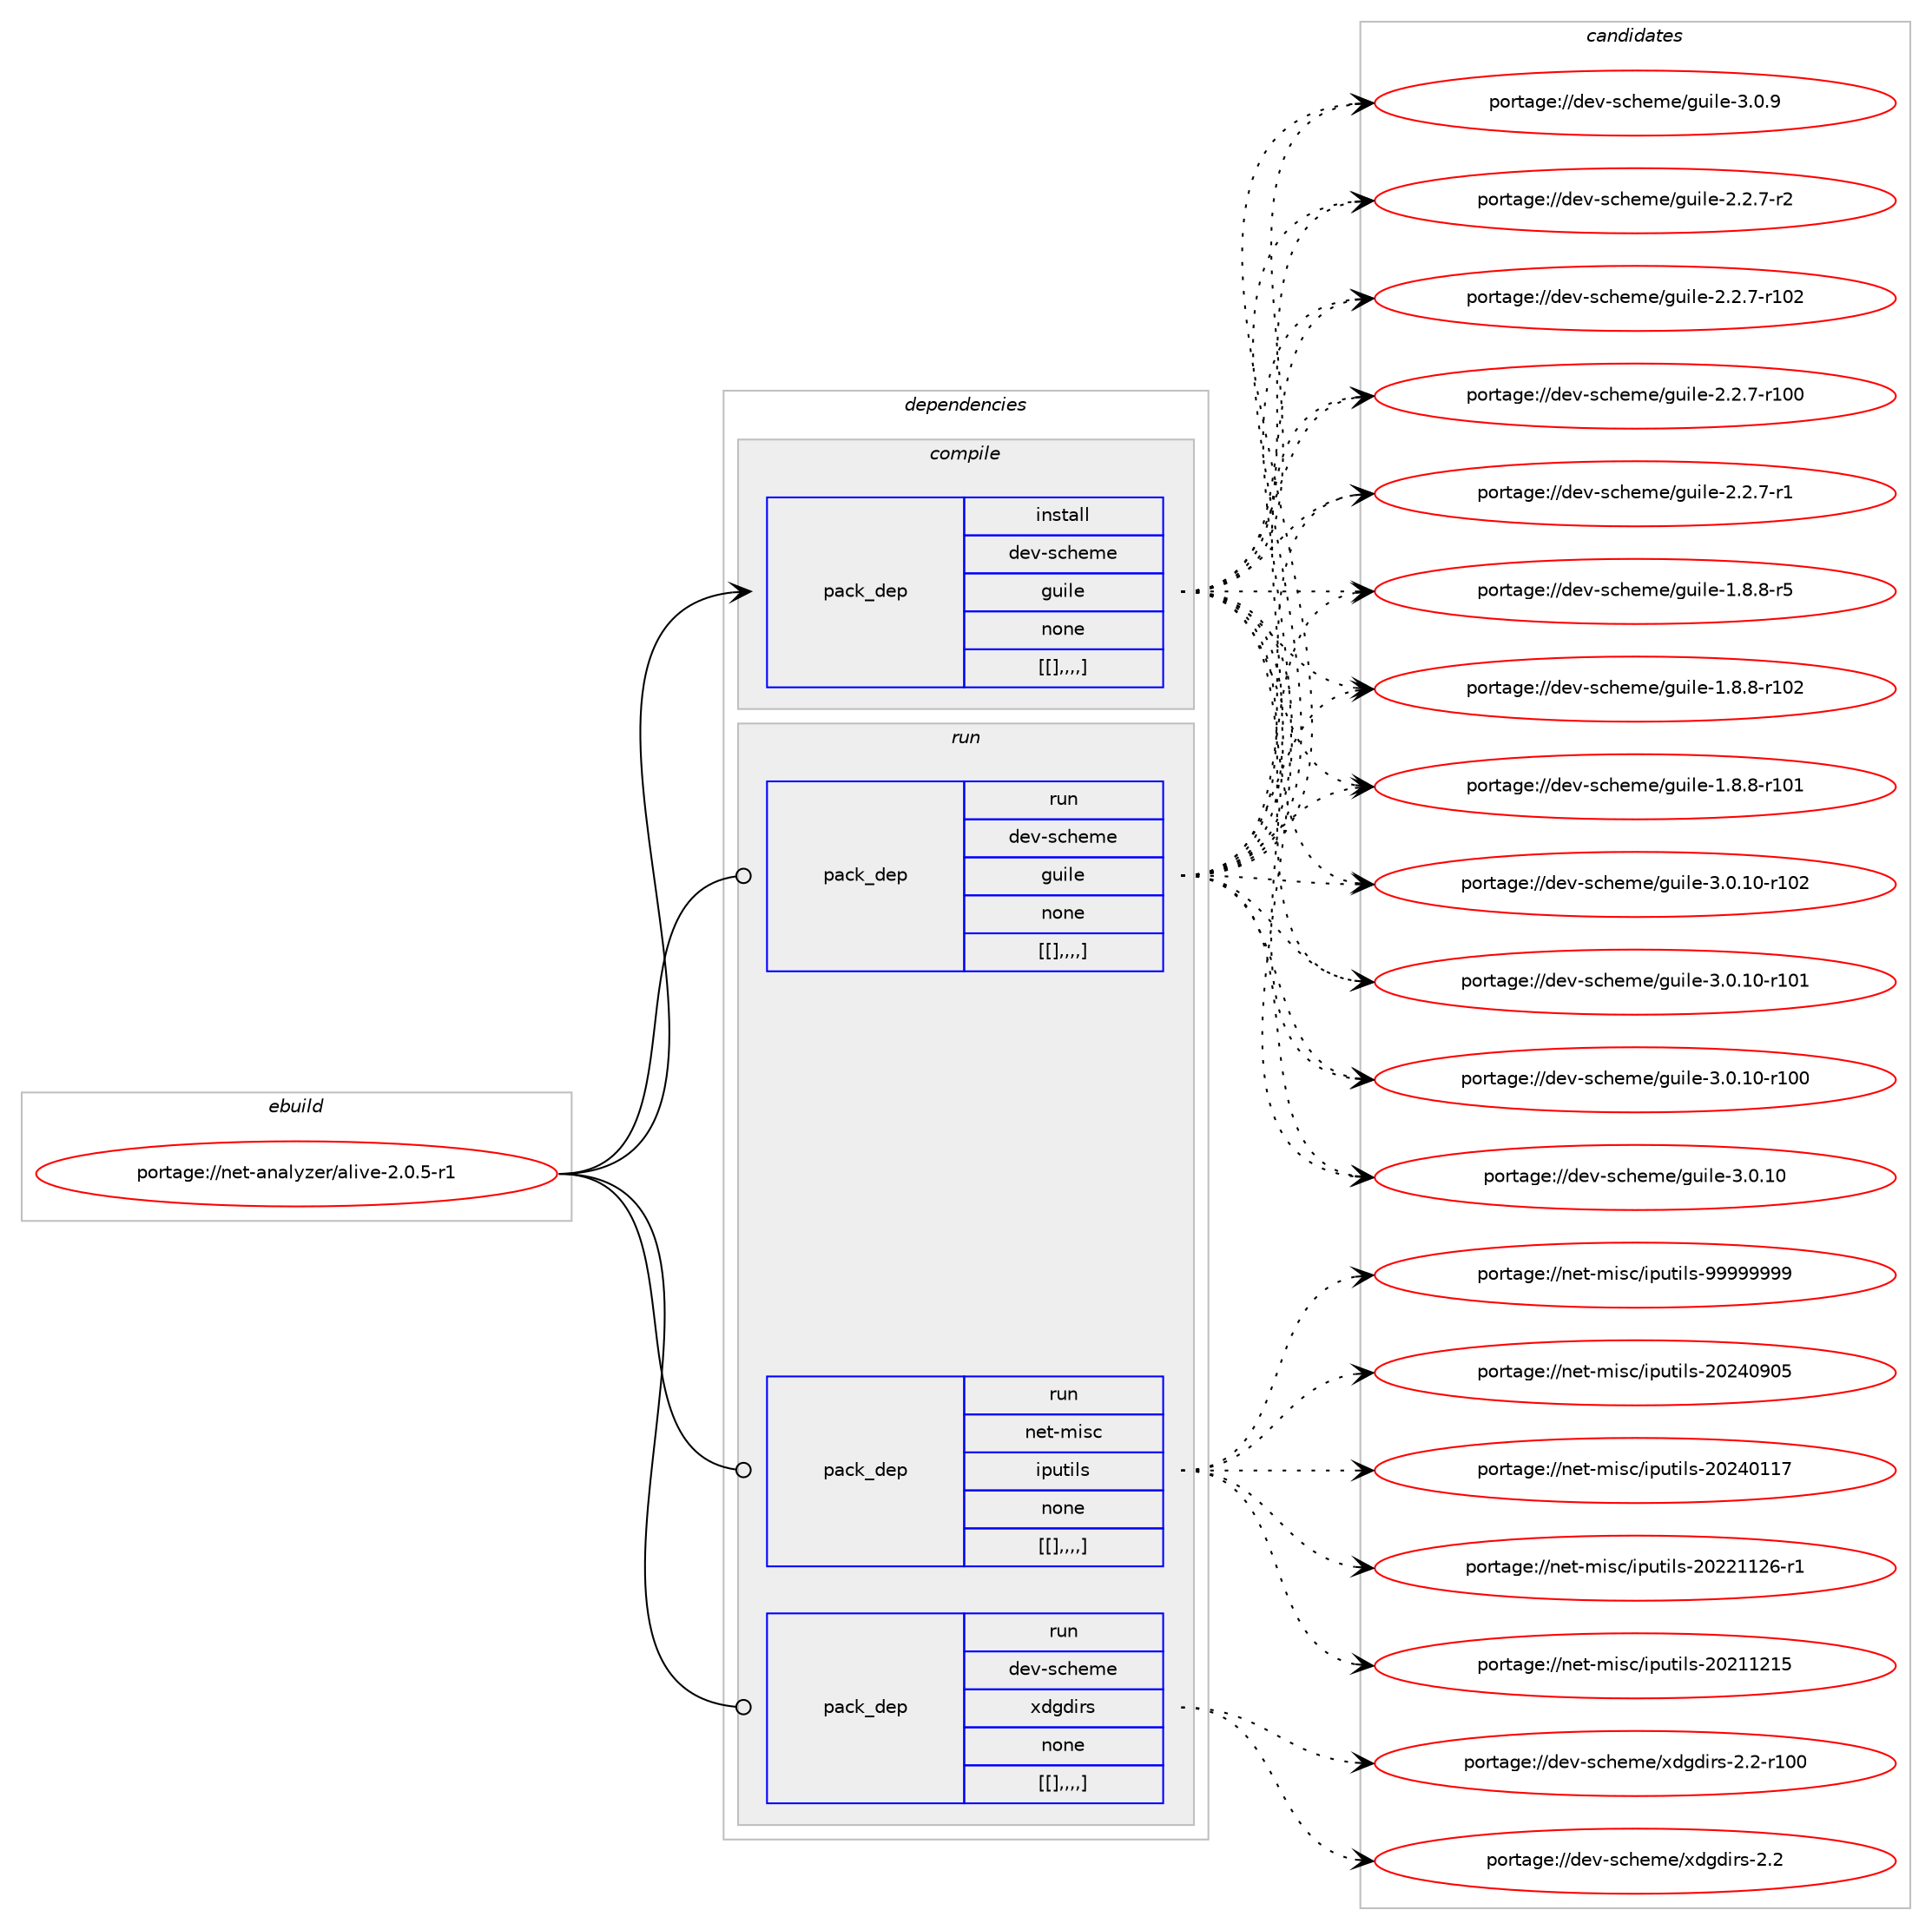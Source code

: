digraph prolog {

# *************
# Graph options
# *************

newrank=true;
concentrate=true;
compound=true;
graph [rankdir=LR,fontname=Helvetica,fontsize=10,ranksep=1.5];#, ranksep=2.5, nodesep=0.2];
edge  [arrowhead=vee];
node  [fontname=Helvetica,fontsize=10];

# **********
# The ebuild
# **********

subgraph cluster_leftcol {
color=gray;
label=<<i>ebuild</i>>;
id [label="portage://net-analyzer/alive-2.0.5-r1", color=red, width=4, href="../net-analyzer/alive-2.0.5-r1.svg"];
}

# ****************
# The dependencies
# ****************

subgraph cluster_midcol {
color=gray;
label=<<i>dependencies</i>>;
subgraph cluster_compile {
fillcolor="#eeeeee";
style=filled;
label=<<i>compile</i>>;
subgraph pack261378 {
dependency355430 [label=<<TABLE BORDER="0" CELLBORDER="1" CELLSPACING="0" CELLPADDING="4" WIDTH="220"><TR><TD ROWSPAN="6" CELLPADDING="30">pack_dep</TD></TR><TR><TD WIDTH="110">install</TD></TR><TR><TD>dev-scheme</TD></TR><TR><TD>guile</TD></TR><TR><TD>none</TD></TR><TR><TD>[[],,,,]</TD></TR></TABLE>>, shape=none, color=blue];
}
id:e -> dependency355430:w [weight=20,style="solid",arrowhead="vee"];
}
subgraph cluster_compileandrun {
fillcolor="#eeeeee";
style=filled;
label=<<i>compile and run</i>>;
}
subgraph cluster_run {
fillcolor="#eeeeee";
style=filled;
label=<<i>run</i>>;
subgraph pack261394 {
dependency355479 [label=<<TABLE BORDER="0" CELLBORDER="1" CELLSPACING="0" CELLPADDING="4" WIDTH="220"><TR><TD ROWSPAN="6" CELLPADDING="30">pack_dep</TD></TR><TR><TD WIDTH="110">run</TD></TR><TR><TD>dev-scheme</TD></TR><TR><TD>guile</TD></TR><TR><TD>none</TD></TR><TR><TD>[[],,,,]</TD></TR></TABLE>>, shape=none, color=blue];
}
id:e -> dependency355479:w [weight=20,style="solid",arrowhead="odot"];
subgraph pack261409 {
dependency355562 [label=<<TABLE BORDER="0" CELLBORDER="1" CELLSPACING="0" CELLPADDING="4" WIDTH="220"><TR><TD ROWSPAN="6" CELLPADDING="30">pack_dep</TD></TR><TR><TD WIDTH="110">run</TD></TR><TR><TD>dev-scheme</TD></TR><TR><TD>xdgdirs</TD></TR><TR><TD>none</TD></TR><TR><TD>[[],,,,]</TD></TR></TABLE>>, shape=none, color=blue];
}
id:e -> dependency355562:w [weight=20,style="solid",arrowhead="odot"];
subgraph pack261474 {
dependency355618 [label=<<TABLE BORDER="0" CELLBORDER="1" CELLSPACING="0" CELLPADDING="4" WIDTH="220"><TR><TD ROWSPAN="6" CELLPADDING="30">pack_dep</TD></TR><TR><TD WIDTH="110">run</TD></TR><TR><TD>net-misc</TD></TR><TR><TD>iputils</TD></TR><TR><TD>none</TD></TR><TR><TD>[[],,,,]</TD></TR></TABLE>>, shape=none, color=blue];
}
id:e -> dependency355618:w [weight=20,style="solid",arrowhead="odot"];
}
}

# **************
# The candidates
# **************

subgraph cluster_choices {
rank=same;
color=gray;
label=<<i>candidates</i>>;

subgraph choice259001 {
color=black;
nodesep=1;
choice1001011184511599104101109101471031171051081014551464846494845114494850 [label="portage://dev-scheme/guile-3.0.10-r102", color=red, width=4,href="../dev-scheme/guile-3.0.10-r102.svg"];
choice1001011184511599104101109101471031171051081014551464846494845114494849 [label="portage://dev-scheme/guile-3.0.10-r101", color=red, width=4,href="../dev-scheme/guile-3.0.10-r101.svg"];
choice1001011184511599104101109101471031171051081014551464846494845114494848 [label="portage://dev-scheme/guile-3.0.10-r100", color=red, width=4,href="../dev-scheme/guile-3.0.10-r100.svg"];
choice10010111845115991041011091014710311710510810145514648464948 [label="portage://dev-scheme/guile-3.0.10", color=red, width=4,href="../dev-scheme/guile-3.0.10.svg"];
choice100101118451159910410110910147103117105108101455146484657 [label="portage://dev-scheme/guile-3.0.9", color=red, width=4,href="../dev-scheme/guile-3.0.9.svg"];
choice1001011184511599104101109101471031171051081014550465046554511450 [label="portage://dev-scheme/guile-2.2.7-r2", color=red, width=4,href="../dev-scheme/guile-2.2.7-r2.svg"];
choice10010111845115991041011091014710311710510810145504650465545114494850 [label="portage://dev-scheme/guile-2.2.7-r102", color=red, width=4,href="../dev-scheme/guile-2.2.7-r102.svg"];
choice10010111845115991041011091014710311710510810145504650465545114494848 [label="portage://dev-scheme/guile-2.2.7-r100", color=red, width=4,href="../dev-scheme/guile-2.2.7-r100.svg"];
choice1001011184511599104101109101471031171051081014550465046554511449 [label="portage://dev-scheme/guile-2.2.7-r1", color=red, width=4,href="../dev-scheme/guile-2.2.7-r1.svg"];
choice1001011184511599104101109101471031171051081014549465646564511453 [label="portage://dev-scheme/guile-1.8.8-r5", color=red, width=4,href="../dev-scheme/guile-1.8.8-r5.svg"];
choice10010111845115991041011091014710311710510810145494656465645114494850 [label="portage://dev-scheme/guile-1.8.8-r102", color=red, width=4,href="../dev-scheme/guile-1.8.8-r102.svg"];
choice10010111845115991041011091014710311710510810145494656465645114494849 [label="portage://dev-scheme/guile-1.8.8-r101", color=red, width=4,href="../dev-scheme/guile-1.8.8-r101.svg"];
dependency355430:e -> choice1001011184511599104101109101471031171051081014551464846494845114494850:w [style=dotted,weight="100"];
dependency355430:e -> choice1001011184511599104101109101471031171051081014551464846494845114494849:w [style=dotted,weight="100"];
dependency355430:e -> choice1001011184511599104101109101471031171051081014551464846494845114494848:w [style=dotted,weight="100"];
dependency355430:e -> choice10010111845115991041011091014710311710510810145514648464948:w [style=dotted,weight="100"];
dependency355430:e -> choice100101118451159910410110910147103117105108101455146484657:w [style=dotted,weight="100"];
dependency355430:e -> choice1001011184511599104101109101471031171051081014550465046554511450:w [style=dotted,weight="100"];
dependency355430:e -> choice10010111845115991041011091014710311710510810145504650465545114494850:w [style=dotted,weight="100"];
dependency355430:e -> choice10010111845115991041011091014710311710510810145504650465545114494848:w [style=dotted,weight="100"];
dependency355430:e -> choice1001011184511599104101109101471031171051081014550465046554511449:w [style=dotted,weight="100"];
dependency355430:e -> choice1001011184511599104101109101471031171051081014549465646564511453:w [style=dotted,weight="100"];
dependency355430:e -> choice10010111845115991041011091014710311710510810145494656465645114494850:w [style=dotted,weight="100"];
dependency355430:e -> choice10010111845115991041011091014710311710510810145494656465645114494849:w [style=dotted,weight="100"];
}
subgraph choice259023 {
color=black;
nodesep=1;
choice1001011184511599104101109101471031171051081014551464846494845114494850 [label="portage://dev-scheme/guile-3.0.10-r102", color=red, width=4,href="../dev-scheme/guile-3.0.10-r102.svg"];
choice1001011184511599104101109101471031171051081014551464846494845114494849 [label="portage://dev-scheme/guile-3.0.10-r101", color=red, width=4,href="../dev-scheme/guile-3.0.10-r101.svg"];
choice1001011184511599104101109101471031171051081014551464846494845114494848 [label="portage://dev-scheme/guile-3.0.10-r100", color=red, width=4,href="../dev-scheme/guile-3.0.10-r100.svg"];
choice10010111845115991041011091014710311710510810145514648464948 [label="portage://dev-scheme/guile-3.0.10", color=red, width=4,href="../dev-scheme/guile-3.0.10.svg"];
choice100101118451159910410110910147103117105108101455146484657 [label="portage://dev-scheme/guile-3.0.9", color=red, width=4,href="../dev-scheme/guile-3.0.9.svg"];
choice1001011184511599104101109101471031171051081014550465046554511450 [label="portage://dev-scheme/guile-2.2.7-r2", color=red, width=4,href="../dev-scheme/guile-2.2.7-r2.svg"];
choice10010111845115991041011091014710311710510810145504650465545114494850 [label="portage://dev-scheme/guile-2.2.7-r102", color=red, width=4,href="../dev-scheme/guile-2.2.7-r102.svg"];
choice10010111845115991041011091014710311710510810145504650465545114494848 [label="portage://dev-scheme/guile-2.2.7-r100", color=red, width=4,href="../dev-scheme/guile-2.2.7-r100.svg"];
choice1001011184511599104101109101471031171051081014550465046554511449 [label="portage://dev-scheme/guile-2.2.7-r1", color=red, width=4,href="../dev-scheme/guile-2.2.7-r1.svg"];
choice1001011184511599104101109101471031171051081014549465646564511453 [label="portage://dev-scheme/guile-1.8.8-r5", color=red, width=4,href="../dev-scheme/guile-1.8.8-r5.svg"];
choice10010111845115991041011091014710311710510810145494656465645114494850 [label="portage://dev-scheme/guile-1.8.8-r102", color=red, width=4,href="../dev-scheme/guile-1.8.8-r102.svg"];
choice10010111845115991041011091014710311710510810145494656465645114494849 [label="portage://dev-scheme/guile-1.8.8-r101", color=red, width=4,href="../dev-scheme/guile-1.8.8-r101.svg"];
dependency355479:e -> choice1001011184511599104101109101471031171051081014551464846494845114494850:w [style=dotted,weight="100"];
dependency355479:e -> choice1001011184511599104101109101471031171051081014551464846494845114494849:w [style=dotted,weight="100"];
dependency355479:e -> choice1001011184511599104101109101471031171051081014551464846494845114494848:w [style=dotted,weight="100"];
dependency355479:e -> choice10010111845115991041011091014710311710510810145514648464948:w [style=dotted,weight="100"];
dependency355479:e -> choice100101118451159910410110910147103117105108101455146484657:w [style=dotted,weight="100"];
dependency355479:e -> choice1001011184511599104101109101471031171051081014550465046554511450:w [style=dotted,weight="100"];
dependency355479:e -> choice10010111845115991041011091014710311710510810145504650465545114494850:w [style=dotted,weight="100"];
dependency355479:e -> choice10010111845115991041011091014710311710510810145504650465545114494848:w [style=dotted,weight="100"];
dependency355479:e -> choice1001011184511599104101109101471031171051081014550465046554511449:w [style=dotted,weight="100"];
dependency355479:e -> choice1001011184511599104101109101471031171051081014549465646564511453:w [style=dotted,weight="100"];
dependency355479:e -> choice10010111845115991041011091014710311710510810145494656465645114494850:w [style=dotted,weight="100"];
dependency355479:e -> choice10010111845115991041011091014710311710510810145494656465645114494849:w [style=dotted,weight="100"];
}
subgraph choice259029 {
color=black;
nodesep=1;
choice1001011184511599104101109101471201001031001051141154550465045114494848 [label="portage://dev-scheme/xdgdirs-2.2-r100", color=red, width=4,href="../dev-scheme/xdgdirs-2.2-r100.svg"];
choice10010111845115991041011091014712010010310010511411545504650 [label="portage://dev-scheme/xdgdirs-2.2", color=red, width=4,href="../dev-scheme/xdgdirs-2.2.svg"];
dependency355562:e -> choice1001011184511599104101109101471201001031001051141154550465045114494848:w [style=dotted,weight="100"];
dependency355562:e -> choice10010111845115991041011091014712010010310010511411545504650:w [style=dotted,weight="100"];
}
subgraph choice259073 {
color=black;
nodesep=1;
choice110101116451091051159947105112117116105108115455757575757575757 [label="portage://net-misc/iputils-99999999", color=red, width=4,href="../net-misc/iputils-99999999.svg"];
choice110101116451091051159947105112117116105108115455048505248574853 [label="portage://net-misc/iputils-20240905", color=red, width=4,href="../net-misc/iputils-20240905.svg"];
choice110101116451091051159947105112117116105108115455048505248494955 [label="portage://net-misc/iputils-20240117", color=red, width=4,href="../net-misc/iputils-20240117.svg"];
choice1101011164510910511599471051121171161051081154550485050494950544511449 [label="portage://net-misc/iputils-20221126-r1", color=red, width=4,href="../net-misc/iputils-20221126-r1.svg"];
choice110101116451091051159947105112117116105108115455048504949504953 [label="portage://net-misc/iputils-20211215", color=red, width=4,href="../net-misc/iputils-20211215.svg"];
dependency355618:e -> choice110101116451091051159947105112117116105108115455757575757575757:w [style=dotted,weight="100"];
dependency355618:e -> choice110101116451091051159947105112117116105108115455048505248574853:w [style=dotted,weight="100"];
dependency355618:e -> choice110101116451091051159947105112117116105108115455048505248494955:w [style=dotted,weight="100"];
dependency355618:e -> choice1101011164510910511599471051121171161051081154550485050494950544511449:w [style=dotted,weight="100"];
dependency355618:e -> choice110101116451091051159947105112117116105108115455048504949504953:w [style=dotted,weight="100"];
}
}

}
